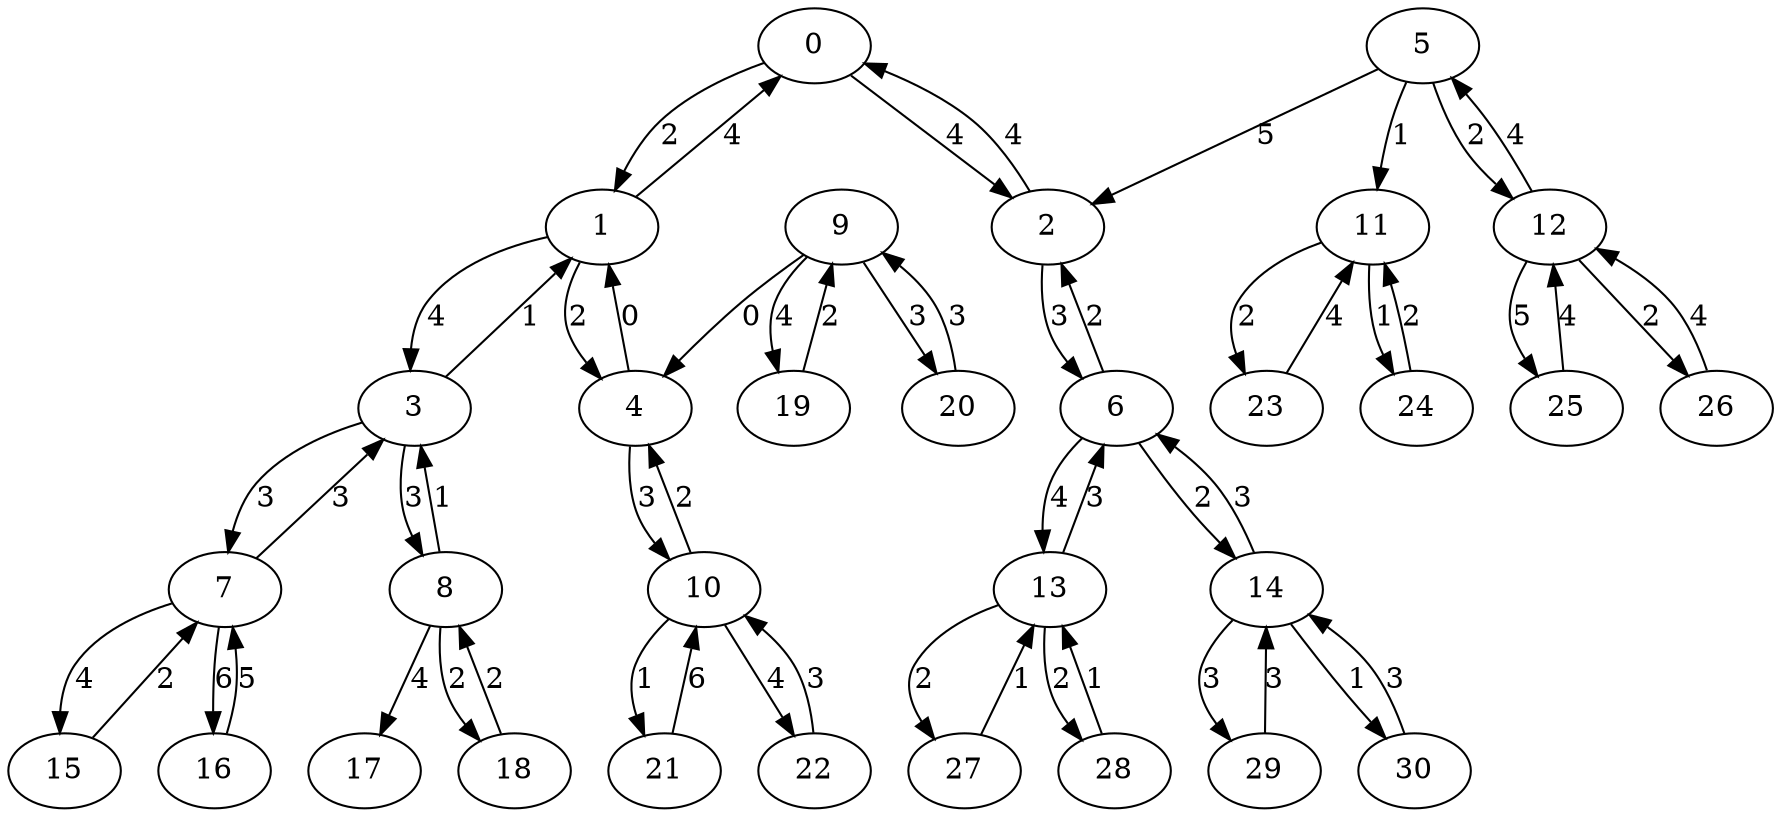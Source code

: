 strict digraph "" {
	0 -> 1	[label=2];
	0 -> 2	[label=4];
	1 -> 0	[label=4];
	1 -> 3	[label=4];
	1 -> 4	[label=2];
	2 -> 0	[label=4];
	2 -> 6	[label=3];
	3 -> 1	[label=1];
	3 -> 7	[label=3];
	3 -> 8	[label=3];
	4 -> 1	[label=0];
	4 -> 10	[label=3];
	5 -> 2	[label=5];
	5 -> 11	[label=1];
	5 -> 12	[label=2];
	6 -> 2	[label=2];
	6 -> 13	[label=4];
	6 -> 14	[label=2];
	7 -> 3	[label=3];
	7 -> 15	[label=4];
	7 -> 16	[label=6];
	8 -> 3	[label=1];
	8 -> 17	[label=4];
	8 -> 18	[label=2];
	9 -> 4	[label=0];
	9 -> 19	[label=4];
	9 -> 20	[label=3];
	10 -> 4	[label=2];
	10 -> 21	[label=1];
	10 -> 22	[label=4];
	11 -> 23	[label=2];
	11 -> 24	[label=1];
	12 -> 5	[label=4];
	12 -> 25	[label=5];
	12 -> 26	[label=2];
	13 -> 6	[label=3];
	13 -> 27	[label=2];
	13 -> 28	[label=2];
	14 -> 6	[label=3];
	14 -> 29	[label=3];
	14 -> 30	[label=1];
	15 -> 7	[label=2];
	16 -> 7	[label=5];
	18 -> 8	[label=2];
	19 -> 9	[label=2];
	20 -> 9	[label=3];
	21 -> 10	[label=6];
	22 -> 10	[label=3];
	23 -> 11	[label=4];
	24 -> 11	[label=2];
	25 -> 12	[label=4];
	26 -> 12	[label=4];
	27 -> 13	[label=1];
	28 -> 13	[label=1];
	29 -> 14	[label=3];
	30 -> 14	[label=3];
}
